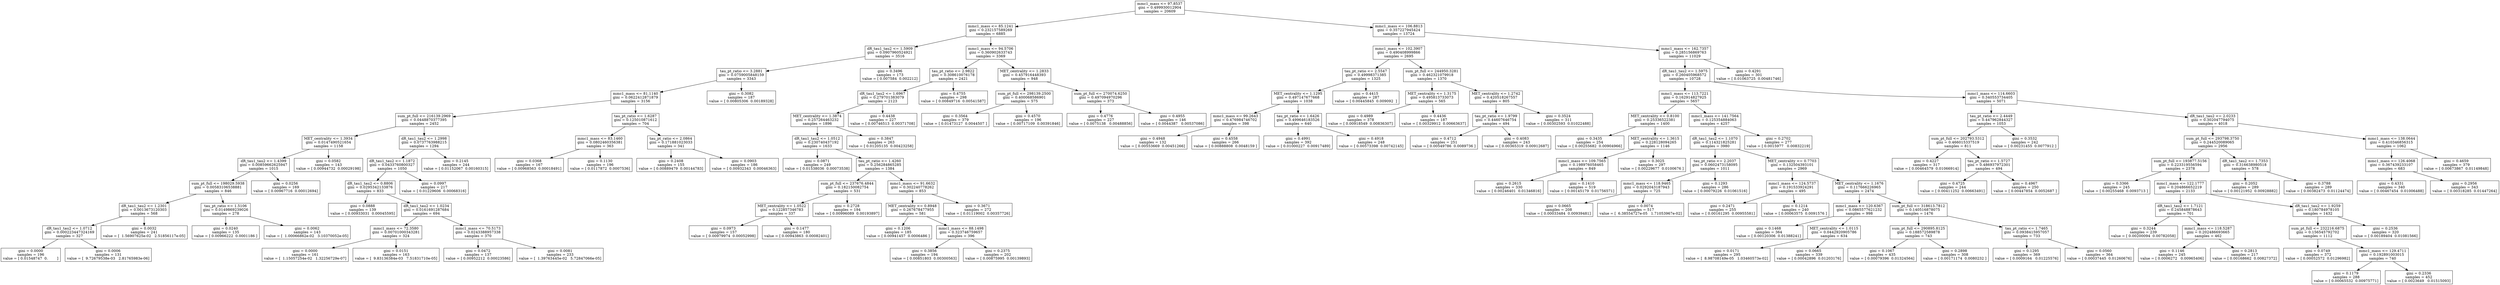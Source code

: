 digraph Tree {
0 [label="mmc1_mass <= 97.8537\ngini = 0.499930012904\nsamples = 20609", shape="box"] ;
1 [label="mmc1_mass <= 85.1241\ngini = 0.232157589269\nsamples = 6885", shape="box"] ;
0 -> 1 ;
2 [label="dR_tau1_tau2 <= 1.5909\ngini = 0.0907960524921\nsamples = 3516", shape="box"] ;
1 -> 2 ;
3 [label="tau_pt_ratio <= 3.2881\ngini = 0.0759005848159\nsamples = 3343", shape="box"] ;
2 -> 3 ;
4 [label="mmc1_mass <= 81.1140\ngini = 0.0622412871879\nsamples = 3156", shape="box"] ;
3 -> 4 ;
5 [label="sum_pt_full <= 216139.2969\ngini = 0.0448870377395\nsamples = 2452", shape="box"] ;
4 -> 5 ;
6 [label="MET_centrality <= 1.3934\ngini = 0.0147490521654\nsamples = 1158", shape="box"] ;
5 -> 6 ;
7 [label="dR_tau1_tau2 <= 1.4399\ngini = 0.00859662625947\nsamples = 1015", shape="box"] ;
6 -> 7 ;
8 [label="sum_pt_full <= 198029.5938\ngini = 0.00583106538881\nsamples = 846", shape="box"] ;
7 -> 8 ;
9 [label="dR_tau1_tau2 <= 1.2301\ngini = 0.0013673120303\nsamples = 568", shape="box"] ;
8 -> 9 ;
10 [label="dR_tau1_tau2 <= 1.0712\ngini = 0.000223447324169\nsamples = 327", shape="box"] ;
9 -> 10 ;
11 [label="gini = 0.0000\nsamples = 196\nvalue = [ 0.01548747  0.        ]", shape="box"] ;
10 -> 11 ;
12 [label="gini = 0.0006\nsamples = 131\nvalue = [  9.72679538e-03   2.81765983e-06]", shape="box"] ;
10 -> 12 ;
13 [label="gini = 0.0032\nsamples = 241\nvalue = [  1.56907625e-02   2.51856117e-05]", shape="box"] ;
9 -> 13 ;
14 [label="tau_pt_ratio <= 1.5106\ngini = 0.0149869239026\nsamples = 278", shape="box"] ;
8 -> 14 ;
15 [label="gini = 0.0240\nsamples = 135\nvalue = [ 0.00966222  0.0001186 ]", shape="box"] ;
14 -> 15 ;
16 [label="gini = 0.0062\nsamples = 143\nvalue = [  1.00066862e-02   3.10370052e-05]", shape="box"] ;
14 -> 16 ;
17 [label="gini = 0.0256\nsamples = 169\nvalue = [ 0.00967716  0.00012694]", shape="box"] ;
7 -> 17 ;
18 [label="gini = 0.0582\nsamples = 143\nvalue = [ 0.00944732  0.00029198]", shape="box"] ;
6 -> 18 ;
19 [label="dR_tau1_tau2 <= 1.2998\ngini = 0.0737763988215\nsamples = 1294", shape="box"] ;
5 -> 19 ;
20 [label="dR_tau1_tau2 <= 1.1872\ngini = 0.0433760800327\nsamples = 1050", shape="box"] ;
19 -> 20 ;
21 [label="dR_tau1_tau2 <= 0.8806\ngini = 0.0295342133876\nsamples = 833", shape="box"] ;
20 -> 21 ;
22 [label="gini = 0.0888\nsamples = 139\nvalue = [ 0.00933031  0.00045595]", shape="box"] ;
21 -> 22 ;
23 [label="dR_tau1_tau2 <= 1.0234\ngini = 0.0161691287684\nsamples = 694", shape="box"] ;
21 -> 23 ;
24 [label="mmc1_mass <= 72.3580\ngini = 0.00701000343281\nsamples = 324", shape="box"] ;
23 -> 24 ;
25 [label="gini = 0.0000\nsamples = 161\nvalue = [  1.15057254e-02   1.32256729e-07]", shape="box"] ;
24 -> 25 ;
26 [label="gini = 0.0151\nsamples = 163\nvalue = [  9.83136384e-03   7.51831710e-05]", shape="box"] ;
24 -> 26 ;
27 [label="mmc1_mass <= 70.5173\ngini = 0.0243388957338\nsamples = 370", shape="box"] ;
23 -> 27 ;
28 [label="gini = 0.0472\nsamples = 137\nvalue = [ 0.00952212  0.00023586]", shape="box"] ;
27 -> 28 ;
29 [label="gini = 0.0081\nsamples = 233\nvalue = [  1.39763445e-02   5.72847066e-05]", shape="box"] ;
27 -> 29 ;
30 [label="gini = 0.0997\nsamples = 217\nvalue = [ 0.01229606  0.00068316]", shape="box"] ;
20 -> 30 ;
31 [label="gini = 0.2145\nsamples = 244\nvalue = [ 0.01152067  0.00160315]", shape="box"] ;
19 -> 31 ;
32 [label="tau_pt_ratio <= 1.6287\ngini = 0.125010871612\nsamples = 704", shape="box"] ;
4 -> 32 ;
33 [label="mmc1_mass <= 83.1460\ngini = 0.0802460356381\nsamples = 363", shape="box"] ;
32 -> 33 ;
34 [label="gini = 0.0368\nsamples = 167\nvalue = [ 0.00968563  0.00018491]", shape="box"] ;
33 -> 34 ;
35 [label="gini = 0.1130\nsamples = 196\nvalue = [ 0.0117872  0.0007536]", shape="box"] ;
33 -> 35 ;
36 [label="tau_pt_ratio <= 2.0864\ngini = 0.171881023033\nsamples = 341", shape="box"] ;
32 -> 36 ;
37 [label="gini = 0.2408\nsamples = 155\nvalue = [ 0.00889479  0.00144783]", shape="box"] ;
36 -> 37 ;
38 [label="gini = 0.0903\nsamples = 186\nvalue = [ 0.00932343  0.00046363]", shape="box"] ;
36 -> 38 ;
39 [label="gini = 0.3082\nsamples = 187\nvalue = [ 0.00805306  0.00189328]", shape="box"] ;
3 -> 39 ;
40 [label="gini = 0.3496\nsamples = 173\nvalue = [ 0.007584  0.002212]", shape="box"] ;
2 -> 40 ;
41 [label="mmc1_mass <= 94.5706\ngini = 0.360902633743\nsamples = 3369", shape="box"] ;
1 -> 41 ;
42 [label="tau_pt_ratio <= 2.9822\ngini = 0.308610076178\nsamples = 2421", shape="box"] ;
41 -> 42 ;
43 [label="dR_tau1_tau2 <= 1.6967\ngini = 0.279701383079\nsamples = 2123", shape="box"] ;
42 -> 43 ;
44 [label="MET_centrality <= 1.3874\ngini = 0.257264463232\nsamples = 1896", shape="box"] ;
43 -> 44 ;
45 [label="dR_tau1_tau2 <= 1.0512\ngini = 0.230740437192\nsamples = 1633", shape="box"] ;
44 -> 45 ;
46 [label="gini = 0.0871\nsamples = 249\nvalue = [ 0.01538036  0.00073538]", shape="box"] ;
45 -> 46 ;
47 [label="tau_pt_ratio <= 1.4260\ngini = 0.256284865285\nsamples = 1384", shape="box"] ;
45 -> 47 ;
48 [label="sum_pt_full <= 237676.4844\ngini = 0.182150082754\nsamples = 531", shape="box"] ;
47 -> 48 ;
49 [label="MET_centrality <= 1.0522\ngini = 0.122857346783\nsamples = 337", shape="box"] ;
48 -> 49 ;
50 [label="gini = 0.0973\nsamples = 157\nvalue = [ 0.00979974  0.00052998]", shape="box"] ;
49 -> 50 ;
51 [label="gini = 0.1477\nsamples = 180\nvalue = [ 0.00943863  0.00082401]", shape="box"] ;
49 -> 51 ;
52 [label="gini = 0.2728\nsamples = 194\nvalue = [ 0.00996089  0.00193897]", shape="box"] ;
48 -> 52 ;
53 [label="mmc1_mass <= 91.6632\ngini = 0.302240778262\nsamples = 853", shape="box"] ;
47 -> 53 ;
54 [label="MET_centrality <= 0.8948\ngini = 0.267678477955\nsamples = 581", shape="box"] ;
53 -> 54 ;
55 [label="gini = 0.1206\nsamples = 185\nvalue = [ 0.00941457  0.0006486 ]", shape="box"] ;
54 -> 55 ;
56 [label="mmc1_mass <= 88.1498\ngini = 0.323746759657\nsamples = 396", shape="box"] ;
54 -> 56 ;
57 [label="gini = 0.3856\nsamples = 194\nvalue = [ 0.00851803  0.00300563]", shape="box"] ;
56 -> 57 ;
58 [label="gini = 0.2375\nsamples = 202\nvalue = [ 0.00875995  0.00139893]", shape="box"] ;
56 -> 58 ;
59 [label="gini = 0.3671\nsamples = 272\nvalue = [ 0.01119002  0.00357726]", shape="box"] ;
53 -> 59 ;
60 [label="gini = 0.3847\nsamples = 263\nvalue = [ 0.01205135  0.00423258]", shape="box"] ;
44 -> 60 ;
61 [label="gini = 0.4438\nsamples = 227\nvalue = [ 0.00746513  0.00371708]", shape="box"] ;
43 -> 61 ;
62 [label="gini = 0.4755\nsamples = 298\nvalue = [ 0.00849716  0.00541587]", shape="box"] ;
42 -> 62 ;
63 [label="MET_centrality <= 1.2833\ngini = 0.457916448393\nsamples = 948", shape="box"] ;
41 -> 63 ;
64 [label="sum_pt_full <= 298139.2500\ngini = 0.400068586901\nsamples = 575", shape="box"] ;
63 -> 64 ;
65 [label="gini = 0.3564\nsamples = 379\nvalue = [ 0.01473127  0.0044507 ]", shape="box"] ;
64 -> 65 ;
66 [label="gini = 0.4570\nsamples = 196\nvalue = [ 0.00717109  0.00391846]", shape="box"] ;
64 -> 66 ;
67 [label="sum_pt_full <= 270074.6250\ngini = 0.497094970296\nsamples = 373", shape="box"] ;
63 -> 67 ;
68 [label="gini = 0.4776\nsamples = 227\nvalue = [ 0.0075138   0.00488856]", shape="box"] ;
67 -> 68 ;
69 [label="gini = 0.4955\nsamples = 146\nvalue = [ 0.0044387   0.00537086]", shape="box"] ;
67 -> 69 ;
70 [label="mmc1_mass <= 106.8813\ngini = 0.357227945424\nsamples = 13724", shape="box"] ;
0 -> 70 ;
71 [label="mmc1_mass <= 102.3907\ngini = 0.490408999866\nsamples = 2695", shape="box"] ;
70 -> 71 ;
72 [label="tau_pt_ratio <= 2.5547\ngini = 0.49998371385\nsamples = 1325", shape="box"] ;
71 -> 72 ;
73 [label="MET_centrality <= 1.1295\ngini = 0.497147677668\nsamples = 1038", shape="box"] ;
72 -> 73 ;
74 [label="mmc1_mass <= 99.2643\ngini = 0.476984746702\nsamples = 398", shape="box"] ;
73 -> 74 ;
75 [label="gini = 0.4948\nsamples = 132\nvalue = [ 0.00553669  0.00451266]", shape="box"] ;
74 -> 75 ;
76 [label="gini = 0.4558\nsamples = 266\nvalue = [ 0.00888808  0.0048159 ]", shape="box"] ;
74 -> 76 ;
77 [label="tau_pt_ratio <= 1.6426\ngini = 0.499646183526\nsamples = 640", shape="box"] ;
73 -> 77 ;
78 [label="gini = 0.4991\nsamples = 392\nvalue = [ 0.01000227  0.00917489]", shape="box"] ;
77 -> 78 ;
79 [label="gini = 0.4918\nsamples = 248\nvalue = [ 0.00573398  0.00742145]", shape="box"] ;
77 -> 79 ;
80 [label="gini = 0.4415\nsamples = 287\nvalue = [ 0.00445845  0.009092  ]", shape="box"] ;
72 -> 80 ;
81 [label="sum_pt_full <= 244950.3281\ngini = 0.462321079918\nsamples = 1370", shape="box"] ;
71 -> 81 ;
82 [label="MET_centrality <= 1.3175\ngini = 0.495813733073\nsamples = 565", shape="box"] ;
81 -> 82 ;
83 [label="gini = 0.4989\nsamples = 378\nvalue = [ 0.00918549  0.00836307]", shape="box"] ;
82 -> 83 ;
84 [label="gini = 0.4436\nsamples = 187\nvalue = [ 0.00329912  0.00663637]", shape="box"] ;
82 -> 84 ;
85 [label="MET_centrality <= 1.2742\ngini = 0.420518267557\nsamples = 805", shape="box"] ;
81 -> 85 ;
86 [label="tau_pt_ratio <= 1.9799\ngini = 0.44607646754\nsamples = 494", shape="box"] ;
85 -> 86 ;
87 [label="gini = 0.4712\nsamples = 251\nvalue = [ 0.00549786  0.0089736 ]", shape="box"] ;
86 -> 87 ;
88 [label="gini = 0.4083\nsamples = 243\nvalue = [ 0.00365319  0.00912687]", shape="box"] ;
86 -> 88 ;
89 [label="gini = 0.3524\nsamples = 311\nvalue = [ 0.00302593  0.01022488]", shape="box"] ;
85 -> 89 ;
90 [label="mmc1_mass <= 162.7357\ngini = 0.285156869763\nsamples = 11029", shape="box"] ;
70 -> 90 ;
91 [label="dR_tau1_tau2 <= 1.5975\ngini = 0.260405968572\nsamples = 10728", shape="box"] ;
90 -> 91 ;
92 [label="mmc1_mass <= 113.7221\ngini = 0.162914827925\nsamples = 5657", shape="box"] ;
91 -> 92 ;
93 [label="MET_centrality <= 0.8100\ngini = 0.25336522381\nsamples = 1400", shape="box"] ;
92 -> 93 ;
94 [label="gini = 0.3435\nsamples = 254\nvalue = [ 0.00255682  0.00904966]", shape="box"] ;
93 -> 94 ;
95 [label="MET_centrality <= 1.3615\ngini = 0.228128094265\nsamples = 1146", shape="box"] ;
93 -> 95 ;
96 [label="mmc1_mass <= 109.7565\ngini = 0.198976058465\nsamples = 849", shape="box"] ;
95 -> 96 ;
97 [label="gini = 0.2615\nsamples = 330\nvalue = [ 0.00246401  0.01346816]", shape="box"] ;
96 -> 97 ;
98 [label="gini = 0.1410\nsamples = 519\nvalue = [ 0.00145179  0.01756571]", shape="box"] ;
96 -> 98 ;
99 [label="gini = 0.3025\nsamples = 297\nvalue = [ 0.00229677  0.0100676 ]", shape="box"] ;
95 -> 99 ;
100 [label="mmc1_mass <= 141.7564\ngini = 0.125354884063\nsamples = 4257", shape="box"] ;
92 -> 100 ;
101 [label="dR_tau1_tau2 <= 1.1070\ngini = 0.114321825281\nsamples = 3980", shape="box"] ;
100 -> 101 ;
102 [label="tau_pt_ratio <= 2.2037\ngini = 0.0602473158095\nsamples = 1011", shape="box"] ;
101 -> 102 ;
103 [label="mmc1_mass <= 118.9465\ngini = 0.0292043187943\nsamples = 725", shape="box"] ;
102 -> 103 ;
104 [label="gini = 0.0665\nsamples = 208\nvalue = [ 0.00033484  0.00939481]", shape="box"] ;
103 -> 104 ;
105 [label="gini = 0.0074\nsamples = 517\nvalue = [  6.38554727e-05   1.71053967e-02]", shape="box"] ;
103 -> 105 ;
106 [label="gini = 0.1293\nsamples = 286\nvalue = [ 0.00079226  0.01061516]", shape="box"] ;
102 -> 106 ;
107 [label="MET_centrality <= 0.7703\ngini = 0.132504393101\nsamples = 2969", shape="box"] ;
101 -> 107 ;
108 [label="mmc1_mass <= 124.5737\ngini = 0.191533924291\nsamples = 495", shape="box"] ;
107 -> 108 ;
109 [label="gini = 0.2471\nsamples = 255\nvalue = [ 0.00161295  0.00955581]", shape="box"] ;
108 -> 109 ;
110 [label="gini = 0.1214\nsamples = 240\nvalue = [ 0.00063575  0.0091576 ]", shape="box"] ;
108 -> 110 ;
111 [label="MET_centrality <= 1.1676\ngini = 0.117666226965\nsamples = 2474", shape="box"] ;
107 -> 111 ;
112 [label="mmc1_mass <= 120.6367\ngini = 0.0865577621232\nsamples = 998", shape="box"] ;
111 -> 112 ;
113 [label="gini = 0.1468\nsamples = 364\nvalue = [ 0.00120306  0.01388241]", shape="box"] ;
112 -> 113 ;
114 [label="MET_centrality <= 1.0115\ngini = 0.0442920905786\nsamples = 634", shape="box"] ;
112 -> 114 ;
115 [label="gini = 0.0171\nsamples = 295\nvalue = [  8.98708149e-05   1.03460573e-02]", shape="box"] ;
114 -> 115 ;
116 [label="gini = 0.0665\nsamples = 339\nvalue = [ 0.00042896  0.01203176]", shape="box"] ;
114 -> 116 ;
117 [label="sum_pt_full <= 318613.7812\ngini = 0.140516878075\nsamples = 1476", shape="box"] ;
111 -> 117 ;
118 [label="sum_pt_full <= 290895.8125\ngini = 0.188572589878\nsamples = 743", shape="box"] ;
117 -> 118 ;
119 [label="gini = 0.1067\nsamples = 435\nvalue = [ 0.00079396  0.01324564]", shape="box"] ;
118 -> 119 ;
120 [label="gini = 0.2898\nsamples = 308\nvalue = [ 0.00171174  0.0080232 ]", shape="box"] ;
118 -> 120 ;
121 [label="tau_pt_ratio <= 1.7465\ngini = 0.0938415957057\nsamples = 733", shape="box"] ;
117 -> 121 ;
122 [label="gini = 0.1295\nsamples = 369\nvalue = [ 0.0009164   0.01225576]", shape="box"] ;
121 -> 122 ;
123 [label="gini = 0.0560\nsamples = 364\nvalue = [ 0.00037445  0.01260676]", shape="box"] ;
121 -> 123 ;
124 [label="gini = 0.2702\nsamples = 277\nvalue = [ 0.0015977   0.00832219]", shape="box"] ;
100 -> 124 ;
125 [label="mmc1_mass <= 114.6603\ngini = 0.340553734405\nsamples = 5071", shape="box"] ;
91 -> 125 ;
126 [label="tau_pt_ratio <= 2.4449\ngini = 0.447962844327\nsamples = 1053", shape="box"] ;
125 -> 126 ;
127 [label="sum_pt_full <= 202793.5312\ngini = 0.466015337519\nsamples = 811", shape="box"] ;
126 -> 127 ;
128 [label="gini = 0.4227\nsamples = 317\nvalue = [ 0.00464579  0.01066914]", shape="box"] ;
127 -> 128 ;
129 [label="tau_pt_ratio <= 1.5727\ngini = 0.486937972301\nsamples = 494", shape="box"] ;
127 -> 129 ;
130 [label="gini = 0.4725\nsamples = 244\nvalue = [ 0.00411252  0.00663491]", shape="box"] ;
129 -> 130 ;
131 [label="gini = 0.4967\nsamples = 250\nvalue = [ 0.00447854  0.0052687 ]", shape="box"] ;
129 -> 131 ;
132 [label="gini = 0.3532\nsamples = 242\nvalue = [ 0.00231455  0.0077912 ]", shape="box"] ;
126 -> 132 ;
133 [label="dR_tau1_tau2 <= 2.0233\ngini = 0.302047794075\nsamples = 4018", shape="box"] ;
125 -> 133 ;
134 [label="sum_pt_full <= 293798.3750\ngini = 0.244520089065\nsamples = 2956", shape="box"] ;
133 -> 134 ;
135 [label="sum_pt_full <= 193877.5156\ngini = 0.223319556594\nsamples = 2378", shape="box"] ;
134 -> 135 ;
136 [label="gini = 0.3366\nsamples = 245\nvalue = [ 0.00255468  0.0093713 ]", shape="box"] ;
135 -> 136 ;
137 [label="mmc1_mass <= 122.1777\ngini = 0.204866652219\nsamples = 2133", shape="box"] ;
135 -> 137 ;
138 [label="dR_tau1_tau2 <= 1.7121\ngini = 0.245848878643\nsamples = 701", shape="box"] ;
137 -> 138 ;
139 [label="gini = 0.3244\nsamples = 239\nvalue = [ 0.00200094  0.00782058]", shape="box"] ;
138 -> 139 ;
140 [label="mmc1_mass <= 118.5287\ngini = 0.202486693665\nsamples = 462", shape="box"] ;
138 -> 140 ;
141 [label="gini = 0.1146\nsamples = 245\nvalue = [ 0.0006272   0.00965406]", shape="box"] ;
140 -> 141 ;
142 [label="gini = 0.2813\nsamples = 217\nvalue = [ 0.00168662  0.00827372]", shape="box"] ;
140 -> 142 ;
143 [label="dR_tau1_tau2 <= 1.9259\ngini = 0.180784978105\nsamples = 1432", shape="box"] ;
137 -> 143 ;
144 [label="sum_pt_full <= 232216.6875\ngini = 0.156545792702\nsamples = 1112", shape="box"] ;
143 -> 144 ;
145 [label="gini = 0.0749\nsamples = 372\nvalue = [ 0.00052572  0.01296982]", shape="box"] ;
144 -> 145 ;
146 [label="mmc1_mass <= 129.4711\ngini = 0.192891003015\nsamples = 740", shape="box"] ;
144 -> 146 ;
147 [label="gini = 0.1179\nsamples = 288\nvalue = [ 0.00065532  0.00975771]", shape="box"] ;
146 -> 147 ;
148 [label="gini = 0.2336\nsamples = 452\nvalue = [ 0.0023649   0.01515093]", shape="box"] ;
146 -> 148 ;
149 [label="gini = 0.2536\nsamples = 320\nvalue = [ 0.00189404  0.01081566]", shape="box"] ;
143 -> 149 ;
150 [label="dR_tau1_tau2 <= 1.7353\ngini = 0.316638980518\nsamples = 578", shape="box"] ;
134 -> 150 ;
151 [label="gini = 0.2052\nsamples = 289\nvalue = [ 0.00121952  0.00928882]", shape="box"] ;
150 -> 151 ;
152 [label="gini = 0.3788\nsamples = 289\nvalue = [ 0.00382473  0.01124474]", shape="box"] ;
150 -> 152 ;
153 [label="mmc1_mass <= 138.0644\ngini = 0.410346856315\nsamples = 1062", shape="box"] ;
133 -> 153 ;
154 [label="mmc1_mass <= 126.4068\ngini = 0.367439233107\nsamples = 683", shape="box"] ;
153 -> 154 ;
155 [label="gini = 0.4331\nsamples = 340\nvalue = [ 0.00467454  0.01006488]", shape="box"] ;
154 -> 155 ;
156 [label="gini = 0.2956\nsamples = 343\nvalue = [ 0.00318285  0.01447264]", shape="box"] ;
154 -> 156 ;
157 [label="gini = 0.4659\nsamples = 379\nvalue = [ 0.00673867  0.01149848]", shape="box"] ;
153 -> 157 ;
158 [label="gini = 0.4291\nsamples = 301\nvalue = [ 0.01063725  0.00481746]", shape="box"] ;
90 -> 158 ;
}
